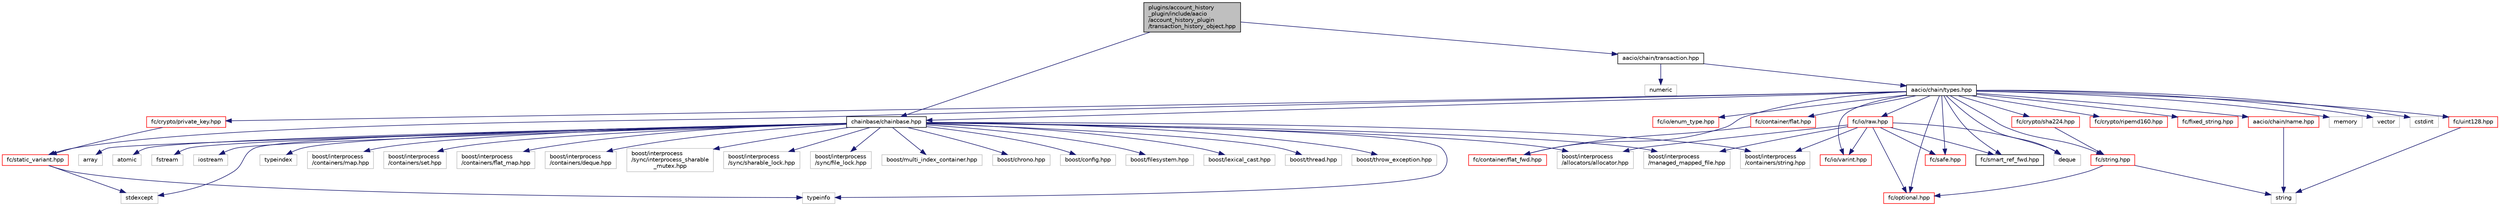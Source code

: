 digraph "plugins/account_history_plugin/include/aacio/account_history_plugin/transaction_history_object.hpp"
{
  edge [fontname="Helvetica",fontsize="10",labelfontname="Helvetica",labelfontsize="10"];
  node [fontname="Helvetica",fontsize="10",shape=record];
  Node0 [label="plugins/account_history\l_plugin/include/aacio\l/account_history_plugin\l/transaction_history_object.hpp",height=0.2,width=0.4,color="black", fillcolor="grey75", style="filled", fontcolor="black"];
  Node0 -> Node1 [color="midnightblue",fontsize="10",style="solid"];
  Node1 [label="chainbase/chainbase.hpp",height=0.2,width=0.4,color="black", fillcolor="white", style="filled",URL="$chainbase_8hpp_source.html"];
  Node1 -> Node2 [color="midnightblue",fontsize="10",style="solid"];
  Node2 [label="boost/interprocess\l/managed_mapped_file.hpp",height=0.2,width=0.4,color="grey75", fillcolor="white", style="filled"];
  Node1 -> Node3 [color="midnightblue",fontsize="10",style="solid"];
  Node3 [label="boost/interprocess\l/containers/map.hpp",height=0.2,width=0.4,color="grey75", fillcolor="white", style="filled"];
  Node1 -> Node4 [color="midnightblue",fontsize="10",style="solid"];
  Node4 [label="boost/interprocess\l/containers/set.hpp",height=0.2,width=0.4,color="grey75", fillcolor="white", style="filled"];
  Node1 -> Node5 [color="midnightblue",fontsize="10",style="solid"];
  Node5 [label="boost/interprocess\l/containers/flat_map.hpp",height=0.2,width=0.4,color="grey75", fillcolor="white", style="filled"];
  Node1 -> Node6 [color="midnightblue",fontsize="10",style="solid"];
  Node6 [label="boost/interprocess\l/containers/deque.hpp",height=0.2,width=0.4,color="grey75", fillcolor="white", style="filled"];
  Node1 -> Node7 [color="midnightblue",fontsize="10",style="solid"];
  Node7 [label="boost/interprocess\l/containers/string.hpp",height=0.2,width=0.4,color="grey75", fillcolor="white", style="filled"];
  Node1 -> Node8 [color="midnightblue",fontsize="10",style="solid"];
  Node8 [label="boost/interprocess\l/allocators/allocator.hpp",height=0.2,width=0.4,color="grey75", fillcolor="white", style="filled"];
  Node1 -> Node9 [color="midnightblue",fontsize="10",style="solid"];
  Node9 [label="boost/interprocess\l/sync/interprocess_sharable\l_mutex.hpp",height=0.2,width=0.4,color="grey75", fillcolor="white", style="filled"];
  Node1 -> Node10 [color="midnightblue",fontsize="10",style="solid"];
  Node10 [label="boost/interprocess\l/sync/sharable_lock.hpp",height=0.2,width=0.4,color="grey75", fillcolor="white", style="filled"];
  Node1 -> Node11 [color="midnightblue",fontsize="10",style="solid"];
  Node11 [label="boost/interprocess\l/sync/file_lock.hpp",height=0.2,width=0.4,color="grey75", fillcolor="white", style="filled"];
  Node1 -> Node12 [color="midnightblue",fontsize="10",style="solid"];
  Node12 [label="boost/multi_index_container.hpp",height=0.2,width=0.4,color="grey75", fillcolor="white", style="filled"];
  Node1 -> Node13 [color="midnightblue",fontsize="10",style="solid"];
  Node13 [label="boost/chrono.hpp",height=0.2,width=0.4,color="grey75", fillcolor="white", style="filled"];
  Node1 -> Node14 [color="midnightblue",fontsize="10",style="solid"];
  Node14 [label="boost/config.hpp",height=0.2,width=0.4,color="grey75", fillcolor="white", style="filled"];
  Node1 -> Node15 [color="midnightblue",fontsize="10",style="solid"];
  Node15 [label="boost/filesystem.hpp",height=0.2,width=0.4,color="grey75", fillcolor="white", style="filled"];
  Node1 -> Node16 [color="midnightblue",fontsize="10",style="solid"];
  Node16 [label="boost/lexical_cast.hpp",height=0.2,width=0.4,color="grey75", fillcolor="white", style="filled"];
  Node1 -> Node17 [color="midnightblue",fontsize="10",style="solid"];
  Node17 [label="boost/thread.hpp",height=0.2,width=0.4,color="grey75", fillcolor="white", style="filled"];
  Node1 -> Node18 [color="midnightblue",fontsize="10",style="solid"];
  Node18 [label="boost/throw_exception.hpp",height=0.2,width=0.4,color="grey75", fillcolor="white", style="filled"];
  Node1 -> Node19 [color="midnightblue",fontsize="10",style="solid"];
  Node19 [label="array",height=0.2,width=0.4,color="grey75", fillcolor="white", style="filled"];
  Node1 -> Node20 [color="midnightblue",fontsize="10",style="solid"];
  Node20 [label="atomic",height=0.2,width=0.4,color="grey75", fillcolor="white", style="filled"];
  Node1 -> Node21 [color="midnightblue",fontsize="10",style="solid"];
  Node21 [label="fstream",height=0.2,width=0.4,color="grey75", fillcolor="white", style="filled"];
  Node1 -> Node22 [color="midnightblue",fontsize="10",style="solid"];
  Node22 [label="iostream",height=0.2,width=0.4,color="grey75", fillcolor="white", style="filled"];
  Node1 -> Node23 [color="midnightblue",fontsize="10",style="solid"];
  Node23 [label="stdexcept",height=0.2,width=0.4,color="grey75", fillcolor="white", style="filled"];
  Node1 -> Node24 [color="midnightblue",fontsize="10",style="solid"];
  Node24 [label="typeindex",height=0.2,width=0.4,color="grey75", fillcolor="white", style="filled"];
  Node1 -> Node25 [color="midnightblue",fontsize="10",style="solid"];
  Node25 [label="typeinfo",height=0.2,width=0.4,color="grey75", fillcolor="white", style="filled"];
  Node0 -> Node26 [color="midnightblue",fontsize="10",style="solid"];
  Node26 [label="aacio/chain/transaction.hpp",height=0.2,width=0.4,color="black", fillcolor="white", style="filled",URL="$libraries_2chain_2include_2aacio_2chain_2transaction_8hpp.html"];
  Node26 -> Node27 [color="midnightblue",fontsize="10",style="solid"];
  Node27 [label="aacio/chain/types.hpp",height=0.2,width=0.4,color="black", fillcolor="white", style="filled",URL="$libraries_2chain_2include_2aacio_2chain_2types_8hpp.html"];
  Node27 -> Node28 [color="midnightblue",fontsize="10",style="solid"];
  Node28 [label="aacio/chain/name.hpp",height=0.2,width=0.4,color="red", fillcolor="white", style="filled",URL="$name_8hpp_source.html"];
  Node28 -> Node29 [color="midnightblue",fontsize="10",style="solid"];
  Node29 [label="string",height=0.2,width=0.4,color="grey75", fillcolor="white", style="filled"];
  Node27 -> Node1 [color="midnightblue",fontsize="10",style="solid"];
  Node27 -> Node51 [color="midnightblue",fontsize="10",style="solid"];
  Node51 [label="fc/container/flat_fwd.hpp",height=0.2,width=0.4,color="red", fillcolor="white", style="filled",URL="$flat__fwd_8hpp_source.html"];
  Node27 -> Node57 [color="midnightblue",fontsize="10",style="solid"];
  Node57 [label="fc/io/varint.hpp",height=0.2,width=0.4,color="red", fillcolor="white", style="filled",URL="$libraries_2fc_2include_2fc_2io_2varint_8hpp_source.html"];
  Node27 -> Node59 [color="midnightblue",fontsize="10",style="solid"];
  Node59 [label="fc/io/enum_type.hpp",height=0.2,width=0.4,color="red", fillcolor="white", style="filled",URL="$enum__type_8hpp_source.html"];
  Node27 -> Node86 [color="midnightblue",fontsize="10",style="solid"];
  Node86 [label="fc/crypto/sha224.hpp",height=0.2,width=0.4,color="red", fillcolor="white", style="filled",URL="$sha224_8hpp_source.html"];
  Node86 -> Node45 [color="midnightblue",fontsize="10",style="solid"];
  Node45 [label="fc/string.hpp",height=0.2,width=0.4,color="red", fillcolor="white", style="filled",URL="$string_8hpp_source.html"];
  Node45 -> Node48 [color="midnightblue",fontsize="10",style="solid"];
  Node48 [label="fc/optional.hpp",height=0.2,width=0.4,color="red", fillcolor="white", style="filled",URL="$libraries_2fc_2include_2fc_2optional_8hpp_source.html"];
  Node45 -> Node29 [color="midnightblue",fontsize="10",style="solid"];
  Node27 -> Node48 [color="midnightblue",fontsize="10",style="solid"];
  Node27 -> Node73 [color="midnightblue",fontsize="10",style="solid"];
  Node73 [label="fc/safe.hpp",height=0.2,width=0.4,color="red", fillcolor="white", style="filled",URL="$safe_8hpp_source.html"];
  Node27 -> Node87 [color="midnightblue",fontsize="10",style="solid"];
  Node87 [label="fc/container/flat.hpp",height=0.2,width=0.4,color="red", fillcolor="white", style="filled",URL="$libraries_2fc_2include_2fc_2container_2flat_8hpp_source.html"];
  Node87 -> Node51 [color="midnightblue",fontsize="10",style="solid"];
  Node27 -> Node45 [color="midnightblue",fontsize="10",style="solid"];
  Node27 -> Node88 [color="midnightblue",fontsize="10",style="solid"];
  Node88 [label="fc/io/raw.hpp",height=0.2,width=0.4,color="red", fillcolor="white", style="filled",URL="$raw_8hpp_source.html"];
  Node88 -> Node57 [color="midnightblue",fontsize="10",style="solid"];
  Node88 -> Node48 [color="midnightblue",fontsize="10",style="solid"];
  Node88 -> Node67 [color="midnightblue",fontsize="10",style="solid"];
  Node67 [label="fc/smart_ref_fwd.hpp",height=0.2,width=0.4,color="black", fillcolor="white", style="filled",URL="$smart__ref__fwd_8hpp_source.html"];
  Node88 -> Node73 [color="midnightblue",fontsize="10",style="solid"];
  Node88 -> Node43 [color="midnightblue",fontsize="10",style="solid"];
  Node43 [label="deque",height=0.2,width=0.4,color="grey75", fillcolor="white", style="filled"];
  Node88 -> Node7 [color="midnightblue",fontsize="10",style="solid"];
  Node88 -> Node8 [color="midnightblue",fontsize="10",style="solid"];
  Node88 -> Node2 [color="midnightblue",fontsize="10",style="solid"];
  Node27 -> Node93 [color="midnightblue",fontsize="10",style="solid"];
  Node93 [label="fc/uint128.hpp",height=0.2,width=0.4,color="red", fillcolor="white", style="filled",URL="$uint128_8hpp_source.html"];
  Node93 -> Node29 [color="midnightblue",fontsize="10",style="solid"];
  Node27 -> Node94 [color="midnightblue",fontsize="10",style="solid"];
  Node94 [label="fc/static_variant.hpp",height=0.2,width=0.4,color="red", fillcolor="white", style="filled",URL="$static__variant_8hpp_source.html"];
  Node94 -> Node23 [color="midnightblue",fontsize="10",style="solid"];
  Node94 -> Node25 [color="midnightblue",fontsize="10",style="solid"];
  Node27 -> Node67 [color="midnightblue",fontsize="10",style="solid"];
  Node27 -> Node95 [color="midnightblue",fontsize="10",style="solid"];
  Node95 [label="fc/crypto/ripemd160.hpp",height=0.2,width=0.4,color="red", fillcolor="white", style="filled",URL="$ripemd160_8hpp_source.html"];
  Node27 -> Node96 [color="midnightblue",fontsize="10",style="solid"];
  Node96 [label="fc/fixed_string.hpp",height=0.2,width=0.4,color="red", fillcolor="white", style="filled",URL="$fixed__string_8hpp_source.html"];
  Node27 -> Node97 [color="midnightblue",fontsize="10",style="solid"];
  Node97 [label="fc/crypto/private_key.hpp",height=0.2,width=0.4,color="red", fillcolor="white", style="filled",URL="$private__key_8hpp_source.html"];
  Node97 -> Node94 [color="midnightblue",fontsize="10",style="solid"];
  Node27 -> Node64 [color="midnightblue",fontsize="10",style="solid"];
  Node64 [label="memory",height=0.2,width=0.4,color="grey75", fillcolor="white", style="filled"];
  Node27 -> Node35 [color="midnightblue",fontsize="10",style="solid"];
  Node35 [label="vector",height=0.2,width=0.4,color="grey75", fillcolor="white", style="filled"];
  Node27 -> Node43 [color="midnightblue",fontsize="10",style="solid"];
  Node27 -> Node120 [color="midnightblue",fontsize="10",style="solid"];
  Node120 [label="cstdint",height=0.2,width=0.4,color="grey75", fillcolor="white", style="filled"];
  Node26 -> Node121 [color="midnightblue",fontsize="10",style="solid"];
  Node121 [label="numeric",height=0.2,width=0.4,color="grey75", fillcolor="white", style="filled"];
}
